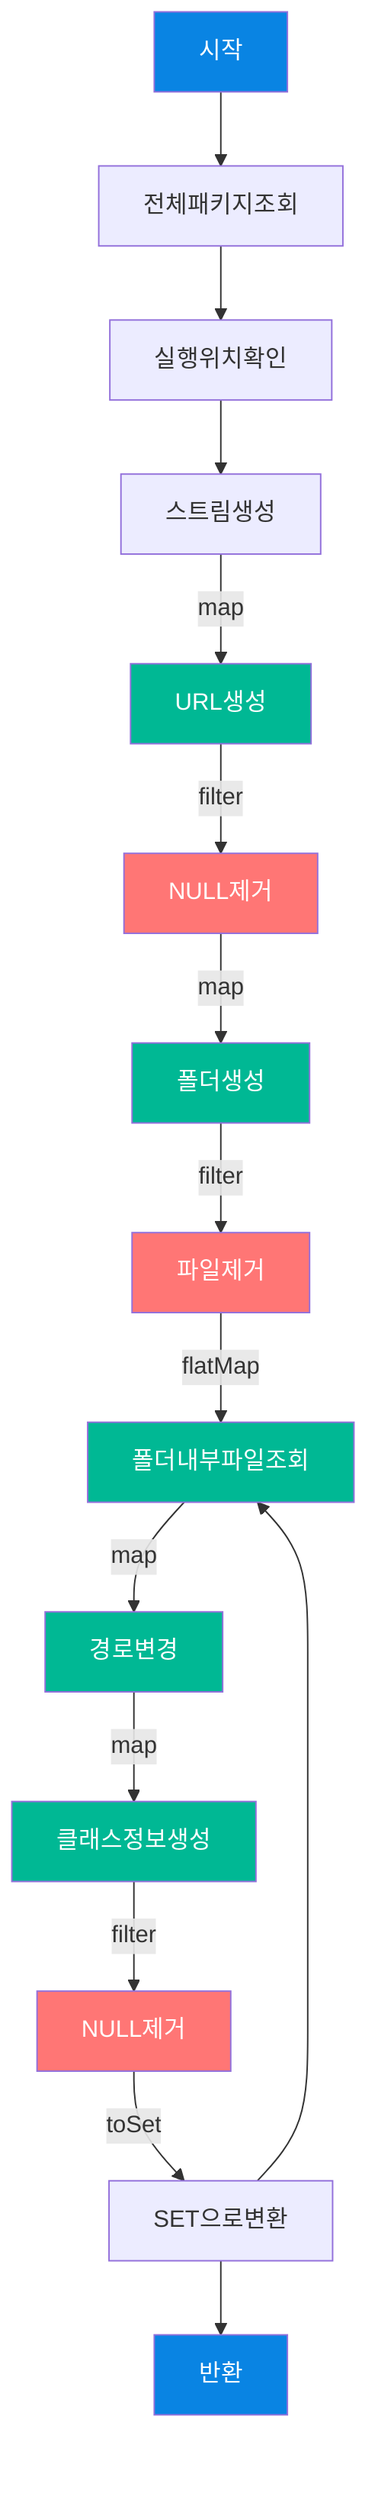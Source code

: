 flowchart TD
    P0[시작]
    P1[전체패키지조회] 
    P2[실행위치확인]
    P3[스트림생성]
    P4[URL생성]
    P5[NULL제거]
    P6[폴더생성]
    P7[파일제거]
    P8[폴더내부파일조회]
    P9[경로변경]
    P10[클래스정보생성]
    P11[NULL제거]
    P12[SET으로변환]
    P13[반환]
    
    P0 --> P1
    P1 --> P2
    P2 --> P3
    P3 --> |map| P4
    P4 --> |filter| P5
    P5 --> |map| P6
    P6 --> |filter| P7
    P7 --> |flatMap| P8
    P8 --> |map| P9
    P9 --> |map| P10
    P10 --> |filter| P11
    P11 --> |toSet| P12
    P12 --> P8
    P12 --> P13
    
style P0 fill:#0984e3,color:white
style P13 fill:#0984e3,color:white
style P4 fill:#00b894,color:white
style P6 fill:#00b894,color:white
style P8 fill:#00b894,color:white
style P9 fill:#00b894,color:white
style P10 fill:#00b894,color:white
style P5 fill:#ff7675,color:white
style P7 fill:#ff7675,color:white
style P11 fill:#ff7675,color:white